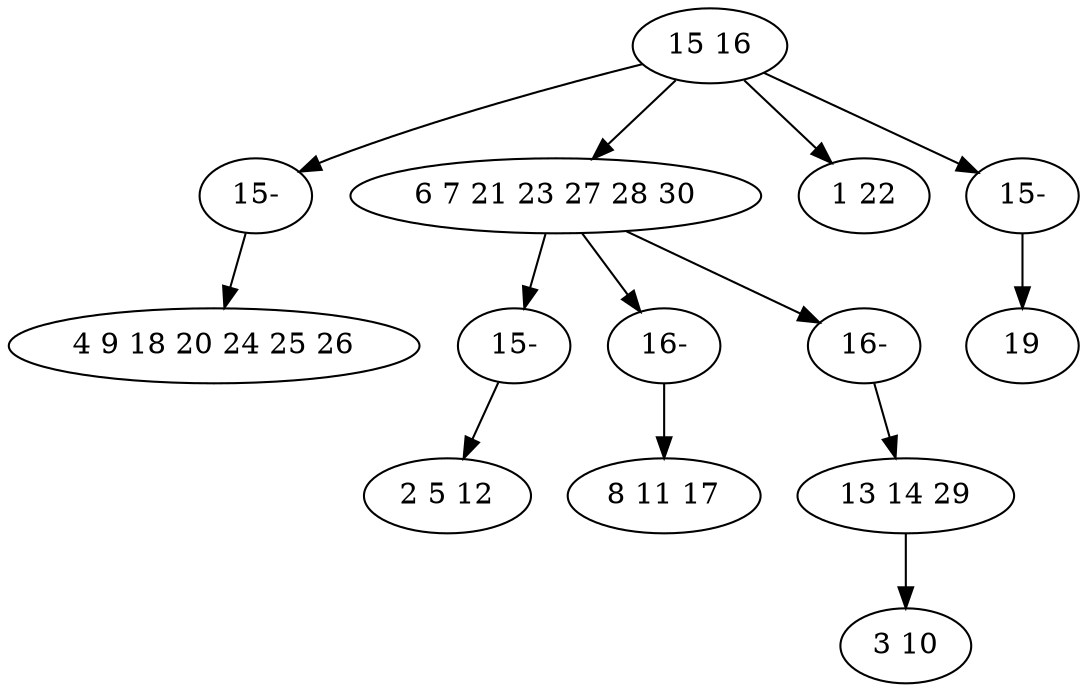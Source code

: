 digraph true_tree {
	"0" -> "11"
	"0" -> "2"
	"2" -> "12"
	"0" -> "4"
	"0" -> "13"
	"2" -> "9"
	"2" -> "10"
	"7" -> "8"
	"9" -> "6"
	"10" -> "7"
	"11" -> "1"
	"12" -> "3"
	"13" -> "5"
	"0" [label="15 16"];
	"1" [label="4 9 18 20 24 25 26"];
	"2" [label="6 7 21 23 27 28 30"];
	"3" [label="2 5 12"];
	"4" [label="1 22"];
	"5" [label="19"];
	"6" [label="8 11 17"];
	"7" [label="13 14 29"];
	"8" [label="3 10"];
	"9" [label="16-"];
	"10" [label="16-"];
	"11" [label="15-"];
	"12" [label="15-"];
	"13" [label="15-"];
}
